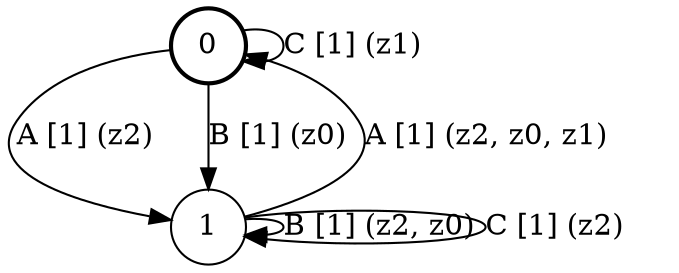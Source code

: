 # generated file, don't try to modify
# command: dot -Tpng <filename> > tree.png
digraph Automaton {
    node [shape = circle];
    0 [style = "bold"];
    0 -> 1 [label = "A [1] (z2) "];
    0 -> 1 [label = "B [1] (z0) "];
    0 -> 0 [label = "C [1] (z1) "];
    1 -> 0 [label = "A [1] (z2, z0, z1) "];
    1 -> 1 [label = "B [1] (z2, z0) "];
    1 -> 1 [label = "C [1] (z2) "];
}
